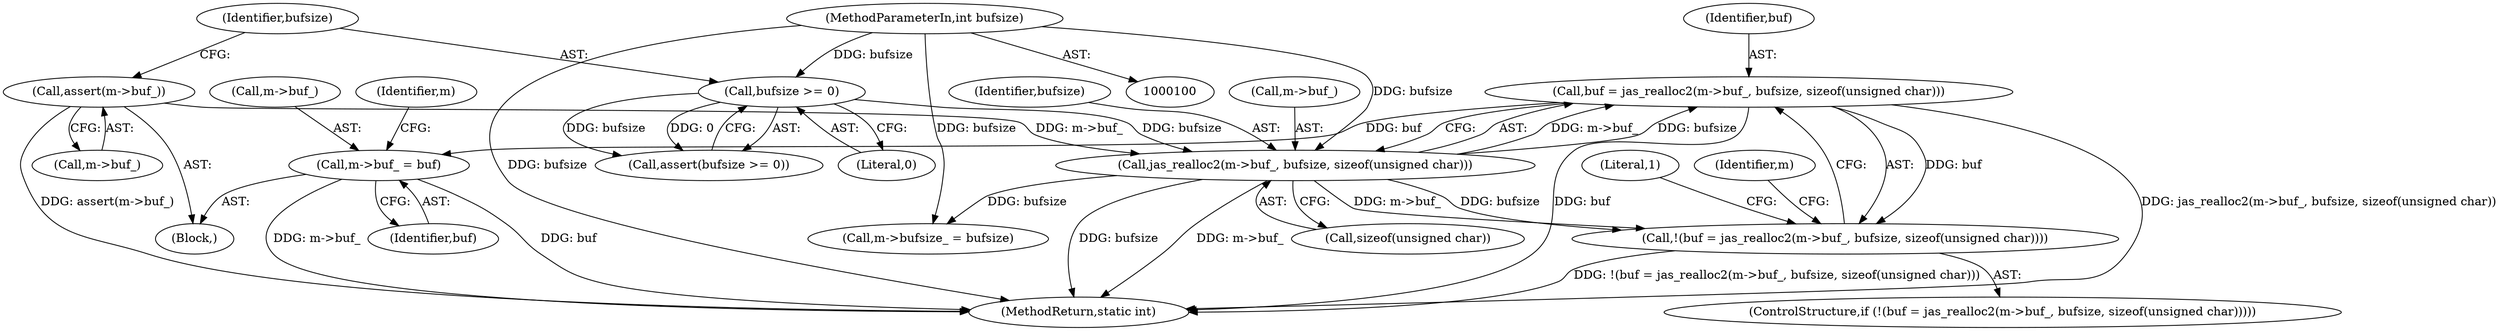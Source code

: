 digraph "1_jasper_44a524e367597af58d6265ae2014468b334d0309@API" {
"1000115" [label="(Call,buf = jas_realloc2(m->buf_, bufsize, sizeof(unsigned char)))"];
"1000117" [label="(Call,jas_realloc2(m->buf_, bufsize, sizeof(unsigned char)))"];
"1000105" [label="(Call,assert(m->buf_))"];
"1000110" [label="(Call,bufsize >= 0)"];
"1000102" [label="(MethodParameterIn,int bufsize)"];
"1000114" [label="(Call,!(buf = jas_realloc2(m->buf_, bufsize, sizeof(unsigned char))))"];
"1000128" [label="(Call,m->buf_ = buf)"];
"1000135" [label="(Identifier,m)"];
"1000103" [label="(Block,)"];
"1000128" [label="(Call,m->buf_ = buf)"];
"1000129" [label="(Call,m->buf_)"];
"1000116" [label="(Identifier,buf)"];
"1000111" [label="(Identifier,bufsize)"];
"1000115" [label="(Call,buf = jas_realloc2(m->buf_, bufsize, sizeof(unsigned char)))"];
"1000127" [label="(Literal,1)"];
"1000132" [label="(Identifier,buf)"];
"1000122" [label="(Call,sizeof(unsigned char))"];
"1000130" [label="(Identifier,m)"];
"1000109" [label="(Call,assert(bufsize >= 0))"];
"1000140" [label="(MethodReturn,static int)"];
"1000121" [label="(Identifier,bufsize)"];
"1000133" [label="(Call,m->bufsize_ = bufsize)"];
"1000110" [label="(Call,bufsize >= 0)"];
"1000102" [label="(MethodParameterIn,int bufsize)"];
"1000113" [label="(ControlStructure,if (!(buf = jas_realloc2(m->buf_, bufsize, sizeof(unsigned char)))))"];
"1000112" [label="(Literal,0)"];
"1000114" [label="(Call,!(buf = jas_realloc2(m->buf_, bufsize, sizeof(unsigned char))))"];
"1000105" [label="(Call,assert(m->buf_))"];
"1000106" [label="(Call,m->buf_)"];
"1000118" [label="(Call,m->buf_)"];
"1000117" [label="(Call,jas_realloc2(m->buf_, bufsize, sizeof(unsigned char)))"];
"1000115" -> "1000114"  [label="AST: "];
"1000115" -> "1000117"  [label="CFG: "];
"1000116" -> "1000115"  [label="AST: "];
"1000117" -> "1000115"  [label="AST: "];
"1000114" -> "1000115"  [label="CFG: "];
"1000115" -> "1000140"  [label="DDG: jas_realloc2(m->buf_, bufsize, sizeof(unsigned char))"];
"1000115" -> "1000140"  [label="DDG: buf"];
"1000115" -> "1000114"  [label="DDG: buf"];
"1000117" -> "1000115"  [label="DDG: m->buf_"];
"1000117" -> "1000115"  [label="DDG: bufsize"];
"1000115" -> "1000128"  [label="DDG: buf"];
"1000117" -> "1000122"  [label="CFG: "];
"1000118" -> "1000117"  [label="AST: "];
"1000121" -> "1000117"  [label="AST: "];
"1000122" -> "1000117"  [label="AST: "];
"1000117" -> "1000140"  [label="DDG: m->buf_"];
"1000117" -> "1000140"  [label="DDG: bufsize"];
"1000117" -> "1000114"  [label="DDG: m->buf_"];
"1000117" -> "1000114"  [label="DDG: bufsize"];
"1000105" -> "1000117"  [label="DDG: m->buf_"];
"1000110" -> "1000117"  [label="DDG: bufsize"];
"1000102" -> "1000117"  [label="DDG: bufsize"];
"1000117" -> "1000133"  [label="DDG: bufsize"];
"1000105" -> "1000103"  [label="AST: "];
"1000105" -> "1000106"  [label="CFG: "];
"1000106" -> "1000105"  [label="AST: "];
"1000111" -> "1000105"  [label="CFG: "];
"1000105" -> "1000140"  [label="DDG: assert(m->buf_)"];
"1000110" -> "1000109"  [label="AST: "];
"1000110" -> "1000112"  [label="CFG: "];
"1000111" -> "1000110"  [label="AST: "];
"1000112" -> "1000110"  [label="AST: "];
"1000109" -> "1000110"  [label="CFG: "];
"1000110" -> "1000109"  [label="DDG: bufsize"];
"1000110" -> "1000109"  [label="DDG: 0"];
"1000102" -> "1000110"  [label="DDG: bufsize"];
"1000102" -> "1000100"  [label="AST: "];
"1000102" -> "1000140"  [label="DDG: bufsize"];
"1000102" -> "1000133"  [label="DDG: bufsize"];
"1000114" -> "1000113"  [label="AST: "];
"1000127" -> "1000114"  [label="CFG: "];
"1000130" -> "1000114"  [label="CFG: "];
"1000114" -> "1000140"  [label="DDG: !(buf = jas_realloc2(m->buf_, bufsize, sizeof(unsigned char)))"];
"1000128" -> "1000103"  [label="AST: "];
"1000128" -> "1000132"  [label="CFG: "];
"1000129" -> "1000128"  [label="AST: "];
"1000132" -> "1000128"  [label="AST: "];
"1000135" -> "1000128"  [label="CFG: "];
"1000128" -> "1000140"  [label="DDG: buf"];
"1000128" -> "1000140"  [label="DDG: m->buf_"];
}
